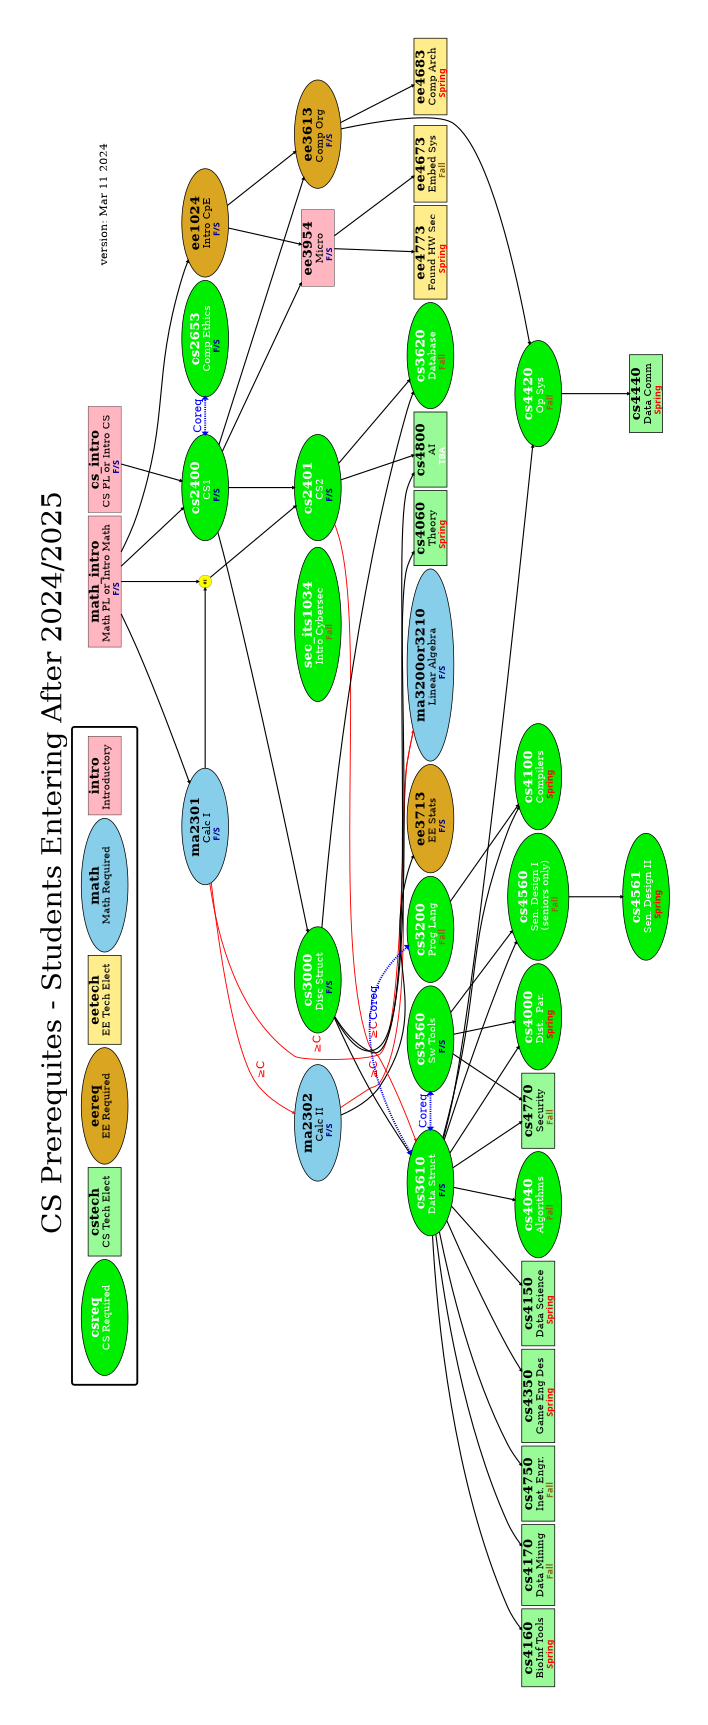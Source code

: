 # 1 "cs_ugrad_2024.dotcc"
# 1 "<built-in>" 1
# 1 "<built-in>" 3
# 417 "<built-in>" 3
# 1 "<command line>" 1
# 1 "<built-in>" 2
# 1 "cs_ugrad_2024.dotcc" 2
// C Preprocessor Style macros


# 1 "./eecs_prereq_design.h" 1
// C Preprocessor Style macros

// Version 0.9 - Shawn Ostermann - May 24, 2022

// the look of required classes






// the look of elective classes




// the look of remedial (Intro) classes





// this controls what the prerequisite arrows look like

# 33 "./eecs_prereq_design.h"

// this controls what the "semester" tags look like






// the next line contains non-printing spaces to paste below to get around a mixed-font centering problem in graphviz...
//          









// for things like "Senior Standing" as a prerequisite




//  Note, the "when" line below has 2 non-printing space characters ("en space", copied from Word)
// otherwise, graphviz miscalculated "centering" whence fonts change and this moves the "semester" a little more to the left. Sigh...








// classes with a caveat (4 lines)

# 77 "./eecs_prereq_design.h"

// for timestamps






# 4 "cs_ugrad_2024.dotcc" 2

// https://graphviz.org/docs/
// https://graphviz.org/doc/info/colors.html
// https://www.catalogs.ohio.edu/preview_program.php?catoid=70&poid=19841&hl=%22computer+science%22
digraph cs_undergrad {
	// draw prereqs from top to bottom
	rankdir=TB;
	// rankdir=LR;
	
	// Maximum width and height of drawing, in inches.
	size="11,8.5"
	margin="0.25,0.25"   // whole paper borders
	
	// Width and height of output pages, in inches.
	// If only a single value is given, this is used for both the width and height.
	// At present, page only works for PostScript output. 
	// page="8,10"

	// There are a TON of arrows between ranks 5 and 6, so this allows more space when it needs it
	ranksep="4.0"   // default is 0.5

	// to make better bitmap versions - but use PDF!!!
	graph [ dpi = 600 ]; 	

	// looks better this way
	landscape=true	

	// title for the whole page
	labelloc="t"
	fontsize=150
    label="CS Prerequites - Students Entering After 2024/2025"

// make a quick legend
// leave some free space to the left of the legend
	subgraph free_space {	
		EXTRA [ label = "S1", style = invis ]; FREESPACE1 [width=0,style = invis]; 
  	};


	subgraph cluster_Legend {
    	style = rounded;
		label=""
		fontsize="0"
		margin=50		// more space in the margin around the nodes
		penwidth=10   	// thicker line around the legend

    	node [	shape = box, penwidth=2, style = filled, fontcolor=black, fillcolor=lightpink,width=0.25,margin="0,0",fontsize=28] ; intro [margin="0,0", label= < <FONT POINT-SIZE="72"> <b> intro </b> </FONT> <br/> <FONT POINT-SIZE="55"> 	Introductory </FONT> <FONT POINT-SIZE="50"> <br /> </FONT> <FONT POINT-SIZE="48" face="Impact">     </FONT> >, ];
		node [ 	shape=oval, sides=4, penwidth=4, style = "filled", fontcolor=black, fillcolor=skyblue,width=0.25,margin="0,0",fontsize=28] ; math [margin="0,0", label= < <FONT POINT-SIZE="72"> <b> math </b> </FONT> <br/> <FONT POINT-SIZE="55">  		Math Required </FONT> <FONT POINT-SIZE="50"> <br /> </FONT> <FONT POINT-SIZE="48" face="Impact">     </FONT> >, ];
		node [	shape = rectangle, sides=10, penwidth=4, fillcolor = lightgoldenrod1, style = filled, fontcolor=black,width=0.25,margin="0,0",fontsize=28] ; eetech [margin="0,0", label= < <FONT POINT-SIZE="72"> <b> eetech </b> </FONT> <br/> <FONT POINT-SIZE="55">  	EE Tech Elect </FONT> <FONT POINT-SIZE="50"> <br /> </FONT> <FONT POINT-SIZE="48" face="Impact">     </FONT> >, ];
		node [ 	shape=oval, sides=4, penwidth=4, style = "filled", fontcolor=black, fillcolor=goldenrod,width=0.25,margin="0,0",fontsize=28] ; eereq [margin="0,0", label= < <FONT POINT-SIZE="72"> <b> eereq </b> </FONT> <br/> <FONT POINT-SIZE="55">  	EE Required </FONT> <FONT POINT-SIZE="50"> <br /> </FONT> <FONT POINT-SIZE="48" face="Impact">     </FONT> >, ];
		node [	shape = rectangle, sides=10, penwidth=4, fillcolor = palegreen, style = filled, fontcolor=black,width=0.25,margin="0,0",fontsize=28] ; cstech [margin="0,0", label= < <FONT POINT-SIZE="72"> <b> cstech </b> </FONT> <br/> <FONT POINT-SIZE="55">  	CS Tech Elect </FONT> <FONT POINT-SIZE="50"> <br /> </FONT> <FONT POINT-SIZE="48" face="Impact">     </FONT> >, ];
		node [ 	shape=oval, sides=4, penwidth=4, style = "filled", fontcolor=white, fillcolor=green2,width=0.25,margin="0,0",fontsize=28] ; csreq [margin="0,0", label= < <FONT POINT-SIZE="72"> <b> csreq </b> </FONT> <br/> <FONT POINT-SIZE="55">  	CS Required </FONT> <FONT POINT-SIZE="50"> <br /> </FONT> <FONT POINT-SIZE="48" face="Impact">     </FONT> >, ];
		

		// these fake dependencies constrain the order of where the legend goes
		// csreq  -> eereq  -> math   [style=invis]  // for verticle 3x2
		// cstech -> eetech -> intro   [style=invis]   // for horizontal 2x3
		// cs4561 -> eetech [style=invis]
		// csreq  -> eereq   [style=invis]  
		// cstech -> eetech   [style=invis]   
		// intro  -> math   [style=invis]  
  	};
// leave some free space to the right of the legend
	subgraph free_space {	
		EXTRA [ label = "S2", style = invis ]; FREESPACE2 [width=5,style = invis]; 
  	};
	



    // node [shape = box, penwidth=2, style = filled, fontcolor=black, fillcolor=lightpink,width=0.25,margin="0,0",fontsize=28] ; ma1200_MPL2 [margin="0,0", label= < <FONT POINT-SIZE="72"> <b> ma1200_MPL2 </b> </FONT> <br/> <FONT POINT-SIZE="55"> Algebra </FONT> <FONT POINT-SIZE="50"> <br /> </FONT> <FONT POINT-SIZE="48" face="Impact"> <FONT COLOR="darkblue"><b> F/S </b></FONT>   </FONT> >, ];

    node [shape = box, penwidth=2, style = filled, fontcolor=black, fillcolor=lightpink,width=0.25,margin="0,0",fontsize=28] ; cs_intro [margin="0,0", label= < <FONT POINT-SIZE="72"> <b> cs_intro </b> </FONT> <br/> <FONT POINT-SIZE="55"> CS PL or Intro CS </FONT> <FONT POINT-SIZE="50"> <br /> </FONT> <FONT POINT-SIZE="48" face="Impact"> <FONT COLOR="darkblue"><b> F/S </b></FONT>   </FONT> >, ];

    node [shape = box, penwidth=2, style = filled, fontcolor=black, fillcolor=lightpink,width=0.25,margin="0,0",fontsize=28] ; math_intro [margin="0,0", label= < <FONT POINT-SIZE="72"> <b> math_intro </b> </FONT> <br/> <FONT POINT-SIZE="55"> Math PL or Intro Math </FONT> <FONT POINT-SIZE="50"> <br /> </FONT> <FONT POINT-SIZE="48" face="Impact"> <FONT COLOR="darkblue"><b> F/S </b></FONT>   </FONT> >, ];

    node [shape=oval, sides=4, penwidth=4, style = "filled", fontcolor=black, fillcolor=skyblue,width=0.25,margin="0,0",fontsize=28] ; ma2301 [margin="0,0", label= < <FONT POINT-SIZE="72"> <b> ma2301 </b> </FONT> <br/> <FONT POINT-SIZE="55"> Calc I </FONT> <FONT POINT-SIZE="50"> <br /> </FONT> <FONT POINT-SIZE="48" face="Impact"> <FONT COLOR="darkblue"><b> F/S </b></FONT>   </FONT> >, ];
	math_intro -> ma2301 [penwidth=6]
	// (B or better in shape=oval, sides=4, penwidth=4, style = "filled", fontcolor=black, fillcolor=skyblue 1350) or (C or better in 1300 or 1322) or (Math placement level 3)

	node [shape=oval, sides=4, penwidth=4, style = "filled", fontcolor=black, fillcolor=skyblue,width=0.25,margin="0,0",fontsize=28] ; ma2302 [margin="0,0", label= < <FONT POINT-SIZE="72"> <b> ma2302 </b> </FONT> <br/> <FONT POINT-SIZE="55"> Calc II </FONT> <FONT POINT-SIZE="50"> <br /> </FONT> <FONT POINT-SIZE="48" face="Impact"> <FONT COLOR="darkblue"><b> F/S </b></FONT>   </FONT> >, ];
	ma2301 -> ma2302 [ label = " ≥C", fontsize=60, style=bold, fontcolor=red, penwidth=5, color=red]
	// REQUISITE: C or better in shape=oval, sides=4, penwidth=4, style = "filled", fontcolor=black, fillcolor=skyblue 2301 or 263B

	node [shape=oval, sides=4, penwidth=4, style = "filled", fontcolor=black, fillcolor=skyblue,width=0.25,margin="0,0",fontsize=28] ; ma3200or3210 [margin="0,0", label= < <FONT POINT-SIZE="72"> <b> ma3200or3210 </b> </FONT> <br/> <FONT POINT-SIZE="55"> Linear Algebra </FONT> <FONT POINT-SIZE="50"> <br /> </FONT> <FONT POINT-SIZE="48" face="Impact"> <FONT COLOR="darkblue"><b> F/S </b></FONT>   </FONT> >, ];
	// 3200: C or better in (shape=oval, sides=4, penwidth=4, style = "filled", fontcolor=black, fillcolor=skyblue 163A or 263A or 1350 or 2301 or 2302) 
	// 3210 hasnt been offered in 2 years!!  (ignoring cs3000 prereq - too messy)
	// 3210: shape=oval, sides=4, penwidth=4, style = "filled", fontcolor=black, fillcolor=skyblue 2302 and (3050 or CS 3000)
	ma2301 -> ma3200or3210 [ label = " ≥C", fontsize=60, style=bold, fontcolor=red, penwidth=5, color=red]
	ma2302 -> ma3200or3210 [ label = " ≥C", fontsize=60, style=bold, fontcolor=red, penwidth=5, color=red]

	node [shape=oval, sides=4, penwidth=4, style = "filled", fontcolor=white, fillcolor=green2,width=0.25,margin="0,0",fontsize=28] ; cs2400 [margin="0,0", label= < <FONT POINT-SIZE="72"> <b> cs2400 </b> </FONT> <br/> <FONT POINT-SIZE="55"> CS1 </FONT> <FONT POINT-SIZE="50"> <br /> </FONT> <FONT POINT-SIZE="48" face="Impact"> <FONT COLOR="darkblue"><b> F/S </b></FONT>   </FONT> >, ];
	// REQUISITE: (shape=oval, sides=4, penwidth=4, style = "filled", fontcolor=black, fillcolor=skyblue 1200 or Math Placement level 2 or higher) and (CS 1400 or 2300 or ET 2100 or Computer Science Placement level 3)
	cs_intro -> cs2400 [penwidth=6]
	math_intro -> cs2400 [penwidth=6]

	node [shape=oval, sides=4, penwidth=4, style = "filled", fontcolor=white, fillcolor=green2,width=0.25,margin="0,0",fontsize=28] ; cs2401 [margin="0,0", label= < <FONT POINT-SIZE="72"> <b> cs2401 </b> </FONT> <br/> <FONT POINT-SIZE="55"> CS2 </FONT> <FONT POINT-SIZE="50"> <br /> </FONT> <FONT POINT-SIZE="48" face="Impact"> <FONT COLOR="darkblue"><b> F/S </b></FONT>   </FONT> >, ];
	// REQUISITE: CS 2400 and (shape=oval, sides=4, penwidth=4, style = "filled", fontcolor=black, fillcolor=skyblue 1300 or 2301 or Math Placement Level 3)
	cs2400 -> cs2401 [penwidth=6]
	node [shape=circle, style = "filled", penwidth=1, fontcolor=black, fillcolor=yellow] ; cs2401_or [label=" or "];
	cs2401_or -> cs2401 [penwidth=6]
	math_intro -> cs2401_or [penwidth=6]
	ma2301 -> cs2401_or [penwidth=6]

	// new required class starting 2024/2025
	// NOT a prereq for cs2401 until 25/26
	node [shape=oval, sides=4, penwidth=4, style = "filled", fontcolor=white, fillcolor=green2,width=0.25,margin="0,0",fontsize=28] ; sec_its1034 [margin="0,0", label= < <FONT POINT-SIZE="72"> <b> sec_its1034 </b> </FONT> <br/> <FONT POINT-SIZE="55"> Intro Cybersec </FONT> <FONT POINT-SIZE="50"> <br /> </FONT> <FONT POINT-SIZE="48" face="Impact"> <FONT COLOR="goldenrod4"><b> Fall </b></FONT>   </FONT> >, ];
	sec_its1034 -> cs2401 [ dir=none, style=invisible] { rank=same cs2401 sec_its1034 }



	node [shape=oval, sides=4, penwidth=4, style = "filled", fontcolor=white, fillcolor=green2,width=0.25,margin="0,0",fontsize=28] ; cs3000 [margin="0,0", label= < <FONT POINT-SIZE="72"> <b> cs3000 </b> </FONT> <br/> <FONT POINT-SIZE="55"> Disc Struct </FONT> <FONT POINT-SIZE="50"> <br /> </FONT> <FONT POINT-SIZE="48" face="Impact"> <FONT COLOR="darkblue"><b> F/S </b></FONT>   </FONT> >, ];
	// REQUISITE: CS 2400
	cs2400 -> cs3000 [penwidth=6]

	node [shape=oval, sides=4, penwidth=4, style = "filled", fontcolor=white, fillcolor=green2,width=0.25,margin="0,0",fontsize=28] ; cs3610 [margin="0,0", label= < <FONT POINT-SIZE="72"> <b> cs3610 </b> </FONT> <br/> <FONT POINT-SIZE="55"> Data Struct </FONT> <FONT POINT-SIZE="50"> <br /> </FONT> <FONT POINT-SIZE="48" face="Impact"> <FONT COLOR="darkblue"><b> F/S </b></FONT>   </FONT> >, ];
	// REQUISITE: (CS 3000 or shape=oval, sides=4, penwidth=4, style = "filled", fontcolor=black, fillcolor=skyblue 3050) and C or better in CS 2401
	cs2401 -> cs3610 [ label = " ≥C", fontsize=60, style=bold, fontcolor=red, penwidth=5, color=red]
	cs3000 -> cs3610 [penwidth=6]

	node [shape=oval, sides=4, penwidth=4, style = "filled", fontcolor=white, fillcolor=green2,width=0.25,margin="0,0",fontsize=28] ; cs3560 [margin="0,0", label= < <FONT POINT-SIZE="72"> <b> cs3560 </b> </FONT> <br/> <FONT POINT-SIZE="55"> Sw Tools </FONT> <FONT POINT-SIZE="50"> <br /> </FONT> <FONT POINT-SIZE="48" face="Impact"> <FONT COLOR="darkblue"><b> F/S </b></FONT>   </FONT> >, ];
	// REQUISITE: CS 3610 or concurrent
	cs3610 -> cs3560 [ dir=both, label = "Coreq", fontcolor=blue, color=blue, style=bold fontsize=60, penwidth=10, style=dashed] { rank=same cs3560 cs3610 }


	// left out since its not in the prereq chain
    // CLASS PAREN et1000,shape=oval, sides=4, penwidth=4, style = "filled", fontcolor=black, fillcolor=goldenrod, <FONT COLOR="darkblue"><b> F/S </b></FONT>,The History of Engineering and Technology in Society PAREN

	node [shape=oval, sides=4, penwidth=4, style = "filled", fontcolor=black, fillcolor=goldenrod,width=0.25,margin="0,0",fontsize=28] ; ee1024 [margin="0,0", label= < <FONT POINT-SIZE="72"> <b> ee1024 </b> </FONT> <br/> <FONT POINT-SIZE="55">  Intro CpE </FONT> <FONT POINT-SIZE="50"> <br /> </FONT> <FONT POINT-SIZE="48" face="Impact">  <FONT COLOR="darkblue"><b> F/S </b></FONT>   </FONT> >, ];
	math_intro -> ee1024 [penwidth=6]
	// shape=oval, sides=4, penwidth=4, style = "filled", fontcolor=black, fillcolor=skyblue 1200 or math placement level 2 or higher

    node [shape=oval, sides=4, penwidth=4, style = "filled", fontcolor=black, fillcolor=goldenrod,width=0.25,margin="0,0",fontsize=28] ; ee3613 [margin="0,0", label= < <FONT POINT-SIZE="72"> <b> ee3613 </b> </FONT> <br/> <FONT POINT-SIZE="55"> Comp Org </FONT> <FONT POINT-SIZE="50"> <br /> </FONT> <FONT POINT-SIZE="48" face="Impact">  <FONT COLOR="darkblue"><b> F/S </b></FONT>   </FONT> >, ];	
	// REQUISITE: CS 2400 and EE 1024
	ee1024 -> ee3613 [penwidth=6]
	cs2400 -> ee3613 [penwidth=6]

	node [shape = box, penwidth=2, style = filled, fontcolor=black, fillcolor=lightpink,width=0.25,margin="0,0",fontsize=28] ; ee3954 [margin="0,0", label= < <FONT POINT-SIZE="72"> <b> ee3954 </b> </FONT> <br/> <FONT POINT-SIZE="55">  Micro </FONT> <FONT POINT-SIZE="50"> <br /> </FONT> <FONT POINT-SIZE="48" face="Impact">  <FONT COLOR="darkblue"><b> F/S </b></FONT>   </FONT> >, ];
	// REQUISITE: (CS 210 or 240A or 2400) and (EE 1024 or 102)
	ee1024 -> ee3954 [penwidth=6]
	cs2400 -> ee3954 [penwidth=6]

    node [shape=oval, sides=4, penwidth=4, style = "filled", fontcolor=black, fillcolor=goldenrod,width=0.25,margin="0,0",fontsize=28] ; ee3713 [margin="0,0", label= < <FONT POINT-SIZE="72"> <b> ee3713 </b> </FONT> <br/> <FONT POINT-SIZE="55"> EE Stats </FONT> <FONT POINT-SIZE="50"> <br /> </FONT> <FONT POINT-SIZE="48" face="Impact"> <FONT COLOR="darkblue"><b> F/S </b></FONT>   </FONT> >, ];
	// REQUISITE: shape=oval, sides=4, penwidth=4, style = "filled", fontcolor=black, fillcolor=skyblue 2302
	ma2302 -> ee3713 [penwidth=6]

	node [shape=oval, sides=4, penwidth=4, style = "filled", fontcolor=white, fillcolor=green2,width=0.25,margin="0,0",fontsize=28] ; cs2653 [margin="0,0", label= < <FONT POINT-SIZE="72"> <b> cs2653 </b> </FONT> <br/> <FONT POINT-SIZE="55">  Comp Ethics </FONT> <FONT POINT-SIZE="50"> <br /> </FONT> <FONT POINT-SIZE="48" face="Impact"> <FONT COLOR="darkblue"><b> F/S </b></FONT>   </FONT> >, ];
	// REQUISITE: CS 2400 or Concurrent
	cs2400 -> cs2653 [ dir=both, label = "Coreq", fontcolor=blue, color=blue, style=bold fontsize=60, penwidth=10, style=dashed] { rank=same cs2653 cs2400 }

	node [shape=oval, sides=4, penwidth=4, style = "filled", fontcolor=white, fillcolor=green2,width=0.25,margin="0,0",fontsize=28] ; cs3200 [margin="0,0", label= < <FONT POINT-SIZE="72"> <b> cs3200 </b> </FONT> <br/> <FONT POINT-SIZE="55">  Prog Lang </FONT> <FONT POINT-SIZE="50"> <br /> </FONT> <FONT POINT-SIZE="48" face="Impact"> <FONT COLOR="goldenrod4"><b> Fall </b></FONT>   </FONT> >, ];
	// REQUISITE: CS 3610 or concurrent
	cs3610 -> cs3200 [ dir=both, label = "Coreq", fontcolor=blue, color=blue, style=bold fontsize=60, penwidth=10, style=dashed] { rank=same cs3200 cs3610 }

	node [shape=oval, sides=4, penwidth=4, style = "filled", fontcolor=white, fillcolor=green2,width=0.25,margin="0,0",fontsize=28] ; cs4000 [margin="0,0", label= < <FONT POINT-SIZE="72"> <b> cs4000 </b> </FONT> <br/> <FONT POINT-SIZE="55"> Dist.  Par. </FONT> <FONT POINT-SIZE="50"> <br /> </FONT> <FONT POINT-SIZE="48" face="Impact"> <FONT COLOR="red"><b> Spring </b></FONT>   </FONT> >, ];
	// REQUISITE: CS 3560 and 3610
	cs3560 -> cs4000 [penwidth=6]
	cs3610 -> cs4000 [penwidth=6]

	node [shape=oval, sides=4, penwidth=4, style = "filled", fontcolor=white, fillcolor=green2,width=0.25,margin="0,0",fontsize=28] ; cs4040 [margin="0,0", label= < <FONT POINT-SIZE="72"> <b> cs4040 </b> </FONT> <br/> <FONT POINT-SIZE="55">  Algorithms </FONT> <FONT POINT-SIZE="50"> <br /> </FONT> <FONT POINT-SIZE="48" face="Impact"> <FONT COLOR="goldenrod4"><b> Fall </b></FONT>   </FONT> >, ];
	// REQUISITE: CS 3610
	cs3610 -> cs4040 [penwidth=6]

	node [shape=oval, sides=4, penwidth=4, style = "filled", fontcolor=white, fillcolor=green2,width=0.25,margin="0,0",fontsize=28] ; cs4100 [margin="0,0", label= < <FONT POINT-SIZE="72"> <b> cs4100 </b> </FONT> <br/> <FONT POINT-SIZE="55">  Compilers </FONT> <FONT POINT-SIZE="50"> <br /> </FONT> <FONT POINT-SIZE="48" face="Impact"> <FONT COLOR="red"><b> Spring </b></FONT>   </FONT> >, ];
	// REQUISITE: CS 3200 and 3610
	cs3200 -> cs4100 [penwidth=6]
	cs3610 -> cs4100 [penwidth=6]

	node [shape=oval, sides=4, penwidth=4, style = "filled", fontcolor=white, fillcolor=green2,width=0.25,margin="0,0",fontsize=28] ; cs4420 [margin="0,0", label= < <FONT POINT-SIZE="72"> <b> cs4420 </b> </FONT> <br/> <FONT POINT-SIZE="55"> Op Sys </FONT> <FONT POINT-SIZE="50"> <br /> </FONT> <FONT POINT-SIZE="48" face="Impact"> <FONT COLOR="goldenrod4"><b> Fall </b></FONT>    </FONT> >, ];
	// REQUISITE: CS 3610 and EE 3613 and 3954 or CS 361 and EE 395A
	cs3610 -> cs4420 [penwidth=6]
	ee3613 -> cs4420 [penwidth=6]
	// EE3954 dropped from CS curriculum in Spring 2023/2024
	// ee3954 -> cs4420 [penwidth=6]

	node [shape=oval, sides=4, penwidth=4, style = "filled", fontcolor=white, fillcolor=green2,width=0.25,margin="0,0",fontsize=28] ; cs4560 [margin="0,0", label= < <FONT POINT-SIZE="72"> <b> cs4560 </b> </FONT> <br/> <FONT POINT-SIZE="55">  Sen. Design I </FONT> <FONT POINT-SIZE="50"> <br /> </FONT> <FONT POINT-SIZE="55">  (seniors only) </FONT> <FONT POINT-SIZE="50"> <br /> </FONT> <FONT POINT-SIZE="48" face="Impact"> <FONT COLOR="goldenrod4"><b> Fall </b></FONT>   </FONT> >, ];
	// REQUISITE: (CS 3560 and 3610) and Sr only
	cs3560 -> cs4560 [penwidth=6]
	cs3610 -> cs4560 [penwidth=6]  // note that 3560 and 3610 are corequisites

	node [shape=oval, sides=4, penwidth=4, style = "filled", fontcolor=white, fillcolor=green2,width=0.25,margin="0,0",fontsize=28] ; cs4561 [margin="0,0", label= < <FONT POINT-SIZE="72"> <b> cs4561 </b> </FONT> <br/> <FONT POINT-SIZE="55">  Sen. Design II </FONT> <FONT POINT-SIZE="50"> <br /> </FONT> <FONT POINT-SIZE="48" face="Impact"> <FONT COLOR="red"><b> Spring </b></FONT>   </FONT> >, ];
	// REQUISITE: CS 4560	
	cs4560 -> cs4561 [penwidth=6]


// =====================================================================================
// Tech Electives
// =====================================================================================
	node [shape = rectangle, sides=10, penwidth=4, fillcolor = palegreen, style = filled, fontcolor=black,width=0.25,margin="0,0",fontsize=28] ; cs4060 [margin="0,0", label= < <FONT POINT-SIZE="72"> <b> cs4060 </b> </FONT> <br/> <FONT POINT-SIZE="55">  Theory </FONT> <FONT POINT-SIZE="50"> <br /> </FONT> <FONT POINT-SIZE="48" face="Impact">  <FONT COLOR="red"><b> Spring </b></FONT>   </FONT> >, ];
	// REQUISITE: CS 3000
	cs3000 -> cs4060 [penwidth=6]


# 230 "cs_ugrad_2024.dotcc"



	node [shape = rectangle, sides=10, penwidth=4, fillcolor = palegreen, style = filled, fontcolor=black,width=0.25,margin="0,0",fontsize=28] ; cs4160 [margin="0,0", label= < <FONT POINT-SIZE="72"> <b> cs4160 </b> </FONT> <br/> <FONT POINT-SIZE="55">  BioInf Tools </FONT> <FONT POINT-SIZE="50"> <br /> </FONT> <FONT POINT-SIZE="48" face="Impact">  <FONT COLOR="red"><b> Spring </b></FONT>   </FONT> >, ];
	// REQUISITE: CS 3610
	cs3610 -> cs4160 [penwidth=6]

	node [shape = rectangle, sides=10, penwidth=4, fillcolor = palegreen, style = filled, fontcolor=black,width=0.25,margin="0,0",fontsize=28] ; cs4170 [margin="0,0", label= < <FONT POINT-SIZE="72"> <b> cs4170 </b> </FONT> <br/> <FONT POINT-SIZE="55">  Data Mining </FONT> <FONT POINT-SIZE="50"> <br /> </FONT> <FONT POINT-SIZE="48" face="Impact">  <FONT COLOR="goldenrod4"><b> Fall </b></FONT>   </FONT> >, ];
	// REQUISITE: CS 3610 or PBIO 4160
	cs3610 -> cs4170 [penwidth=6]
	// OR  PBIO 4160 -> cs4170 [penwidth=6]
	

	node [shape = rectangle, sides=10, penwidth=4, fillcolor = palegreen, style = filled, fontcolor=black,width=0.25,margin="0,0",fontsize=28] ; cs4440 [margin="0,0", label= < <FONT POINT-SIZE="72"> <b> cs4440 </b> </FONT> <br/> <FONT POINT-SIZE="55">  Data Comm </FONT> <FONT POINT-SIZE="50"> <br /> </FONT> <FONT POINT-SIZE="48" face="Impact">  <FONT COLOR="red"><b> Spring </b></FONT>   </FONT> >, ];
	// REQUISITE: cs4420
	cs4420 -> cs4440 [penwidth=6]
	
	node [shape=oval, sides=4, penwidth=4, style = "filled", fontcolor=white, fillcolor=green2,width=0.25,margin="0,0",fontsize=28] ; cs3620 [margin="0,0", label= < <FONT POINT-SIZE="72"> <b> cs3620 </b> </FONT> <br/> <FONT POINT-SIZE="55">  Database </FONT> <FONT POINT-SIZE="50"> <br /> </FONT> <FONT POINT-SIZE="48" face="Impact">  <FONT COLOR="goldenrod4"><b> Fall </b></FONT>   </FONT> >, ];
	// REQUISITE: CS 3610
	cs2401 -> cs3620 [penwidth=6]
	cs3000 -> cs3620 [penwidth=6]
	// cs4620/3620 because a REQUIRED class starting in 24/25
	
	node [shape = rectangle, sides=10, penwidth=4, fillcolor = palegreen, style = filled, fontcolor=black,width=0.25,margin="0,0",fontsize=28] ; cs4750 [margin="0,0", label= < <FONT POINT-SIZE="72"> <b> cs4750 </b> </FONT> <br/> <FONT POINT-SIZE="55">  Inet. Engr. </FONT> <FONT POINT-SIZE="50"> <br /> </FONT> <FONT POINT-SIZE="48" face="Impact">  <FONT COLOR="goldenrod4"><b> Fall </b></FONT>   </FONT> >, ];
	// REQUISITE: CS 3610
	cs3610 -> cs4750 [penwidth=6]
	
	node [shape = rectangle, sides=10, penwidth=4, fillcolor = palegreen, style = filled, fontcolor=black,width=0.25,margin="0,0",fontsize=28] ; cs4800 [margin="0,0", label= < <FONT POINT-SIZE="72"> <b> cs4800 </b> </FONT> <br/> <FONT POINT-SIZE="55">  AI </FONT> <FONT POINT-SIZE="50"> <br /> </FONT> <FONT POINT-SIZE="48" face="Impact">  <FONT COLOR="white"><b> TBA </b></FONT>   </FONT> >, ];
	// REQUISITE: (CS 3000 or shape=oval, sides=4, penwidth=4, style = "filled", fontcolor=black, fillcolor=skyblue 3050) and CS 2401
	cs3000 -> cs4800 [penwidth=6]
	cs2401 -> cs4800 [penwidth=6]



	node [shape = rectangle, sides=10, penwidth=4, fillcolor = palegreen, style = filled, fontcolor=black,width=0.25,margin="0,0",fontsize=28] ; cs4770 [margin="0,0", label= < <FONT POINT-SIZE="72"> <b> cs4770 </b> </FONT> <br/> <FONT POINT-SIZE="55">  Security </FONT> <FONT POINT-SIZE="50"> <br /> </FONT> <FONT POINT-SIZE="48" face="Impact">  <FONT COLOR="goldenrod4"><b> Fall </b></FONT>   </FONT> >, ];
	// new for Fall 22/23
	cs3610 -> cs4770 [penwidth=6]
	cs3560 -> cs4770 [penwidth=6]
	
	node [shape = rectangle, sides=10, penwidth=4, fillcolor = palegreen, style = filled, fontcolor=black,width=0.25,margin="0,0",fontsize=28] ; cs4350 [margin="0,0", label= < <FONT POINT-SIZE="72"> <b> cs4350 </b> </FONT> <br/> <FONT POINT-SIZE="55">  Game Eng Des </FONT> <FONT POINT-SIZE="50"> <br /> </FONT> <FONT POINT-SIZE="48" face="Impact">  <FONT COLOR="red"><b> Spring </b></FONT>   </FONT> >, ];
	// REQUISITE: CS 3610
	cs3610 -> cs4350 [penwidth=6]

	node [shape = rectangle, sides=10, penwidth=4, fillcolor = palegreen, style = filled, fontcolor=black,width=0.25,margin="0,0",fontsize=28] ; cs4150 [margin="0,0", label= < <FONT POINT-SIZE="72"> <b> cs4150 </b> </FONT> <br/> <FONT POINT-SIZE="55">  Data Science </FONT> <FONT POINT-SIZE="50"> <br /> </FONT> <FONT POINT-SIZE="48" face="Impact">  <FONT COLOR="red"><b> Spring </b></FONT>   </FONT> >, ];
	// REQUISITE: CS 3610
	cs3610 -> cs4150 [penwidth=6]

	node [shape = rectangle, sides=10, penwidth=4, fillcolor = lightgoldenrod1, style = filled, fontcolor=black,width=0.25,margin="0,0",fontsize=28] ; ee4673 [margin="0,0", label= < <FONT POINT-SIZE="72"> <b> ee4673 </b> </FONT> <br/> <FONT POINT-SIZE="55">  Embed Sys </FONT> <FONT POINT-SIZE="50"> <br /> </FONT> <FONT POINT-SIZE="48" face="Impact">  <FONT COLOR="goldenrod4"><b> Fall </b></FONT>   </FONT> >, ];
	// REQUISITE: EE 3954EE 395A or 3954
	ee3954 -> ee4673 [penwidth=6]	

	node [shape = rectangle, sides=10, penwidth=4, fillcolor = lightgoldenrod1, style = filled, fontcolor=black,width=0.25,margin="0,0",fontsize=28] ; ee4683 [margin="0,0", label= < <FONT POINT-SIZE="72"> <b> ee4683 </b> </FONT> <br/> <FONT POINT-SIZE="55">  Comp Arch </FONT> <FONT POINT-SIZE="50"> <br /> </FONT> <FONT POINT-SIZE="48" face="Impact">  <FONT COLOR="red"><b> Spring </b></FONT>   </FONT> >, ];
	// REQUISITE: EE 3613
	ee3613 -> ee4683 [penwidth=6]
	
	node [shape = rectangle, sides=10, penwidth=4, fillcolor = lightgoldenrod1, style = filled, fontcolor=black,width=0.25,margin="0,0",fontsize=28] ; ee4773 [margin="0,0", label= < <FONT POINT-SIZE="72"> <b> ee4773 </b> </FONT> <br/> <FONT POINT-SIZE="55">  Found HW Sec </FONT> <FONT POINT-SIZE="50"> <br /> </FONT> <FONT POINT-SIZE="48" face="Impact">  <FONT COLOR="red"><b> Spring </b></FONT>   </FONT> >, ];
	// REQUISITE: EE 3954
	ee3954 -> ee4773 [penwidth=6]
	
	{ rank=same cs2400 ee1024 ma2301 cs2401_or}
	
	// put the version stamp in the upper right
	subgraph version { style = rounded; space [label = "0", penwidth=0, fontcolor=black, fillcolor=white, style=invisible, width=10] ; vstring [label = "version: " + "Mar 11 2024" , fontsize="60", penwidth=0, fontcolor=black, fillcolor=white] ;};


// From 2022/2023 Undergraduate Catalog:
// Computer Science Requirement

// Complete the following courses:

//     CS 2400 - Introduction to Computer Science I Credit Hours: 4
//     CS 2401 - Introduction to Computer Science II Credit Hours: 4
//     CS 2653 - Professional and Ethical Aspects of Computing Credit Hours: 3
//     CS 3200 - Organization of Programming Languages Credit Hours: 3
//     CS 3560 - Software Engineering Tools and Practices Credit Hours: 3
//     CS 3610 - Data Structures Credit Hours: 4
//     CS 4000 - Introduction to Distributed, Parallel, and Web-Centric Computing Credit Hours: 3
//     CS 4040 - Design and Analysis of Algorithms Credit Hours: 3
//     CS 4100 - Introduction to Formal Languages and Compilers Credit Hours: 3
//     CS 4420 - Operating Systems Credit Hours: 3
//     CS 4560 - Software Design and Development I Credit Hours: 3
//     CS 4561 - Software Design and Development II Credit Hours: 3
//     EE 1024 - Introduction to Computer Engineering Credit Hours: 4
//     EE 3613 - Computer Organization Credit Hours: 3
//     EE 3954 - Microprocessors and Microcontrollers Credit Hours: 4
// 
//     ET 1000 - The History of Engineering and Technology in Society Credit Hours: 3
//     		or
//     ET 2905 - Technology in World History Credit Hours: 3
//     		or
//     HIST 2905 - Technology in World History Credit Hours: 3
	
// 	Computer Science Technical Electives
// Complete at least 9 hours from the following courses. 
// Other computer science related courses may be used with departmental approval.
//
//     CS 4060 - Computation Theory Credit Hours: 3
//     CS 4120 - Parallel Computing I Credit Hours: 3
//     CS 4160 - Problem Solving with Bioinformatics Tools Credit Hours: 3
//     CS 4170 - Data Mining With Applications in the Life Sciences Credit Hours: 3
//     CS 4180 - Statistical Foundation for Bioinformatics Credit Hours: 3
//     CS 4201 - Software Verification Credit Hours: 3
//     CS 4250 - Interactive Computer Graphics Credit Hours: 3
//     CS 4440 - Data Communications Credit Hours: 3
//     CS 4580 - Operating Systems II Credit Hours: 3
//     CS 4620 - Database Systems Credit Hours: 3
//     CS 4750 - Internet Engineering Credit Hours: 4
//     CS 4800 - Artificial Intelligence Credit Hours: 3
//     CS 4830 - Machine Learning Credit Hours: 3
//     EE 4673 - Embedded Systems Credit Hours: 3
//     EE 4683 - Computer Architecture Credit Hours: 3

// Not yet on DARS, but approved
// ECE 4773 - Security
// CS 4770 - Security
// CS 4350 - Gaming

}

